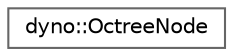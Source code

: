 digraph "Graphical Class Hierarchy"
{
 // LATEX_PDF_SIZE
  bgcolor="transparent";
  edge [fontname=Helvetica,fontsize=10,labelfontname=Helvetica,labelfontsize=10];
  node [fontname=Helvetica,fontsize=10,shape=box,height=0.2,width=0.4];
  rankdir="LR";
  Node0 [id="Node000000",label="dyno::OctreeNode",height=0.2,width=0.4,color="grey40", fillcolor="white", style="filled",URL="$classdyno_1_1_octree_node.html",tooltip=" "];
}
